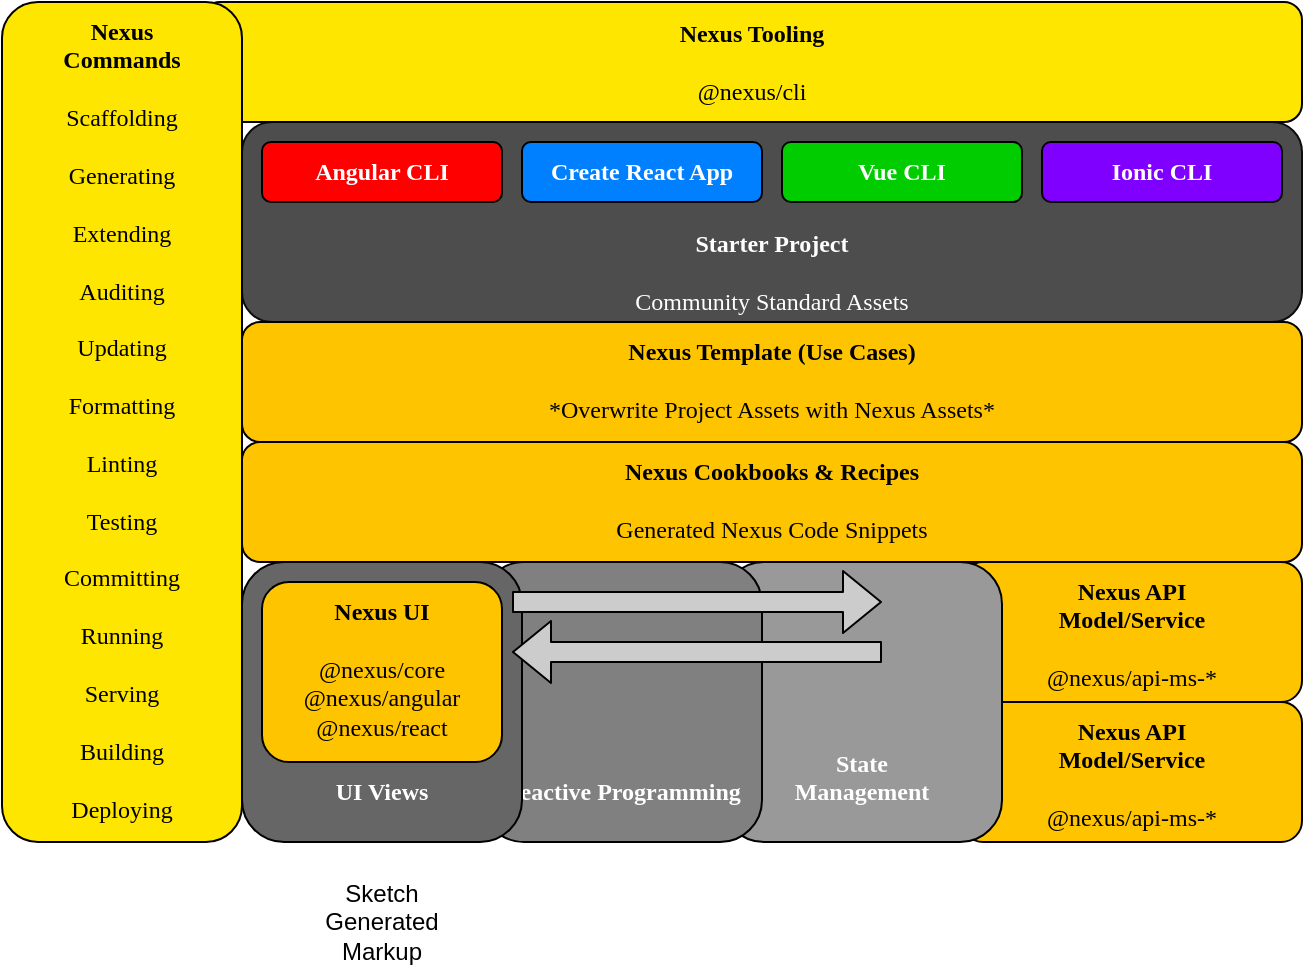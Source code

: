 <mxfile version="14.6.11" type="github">
  <diagram id="j0nWerrw2Snicfc2US4N" name="Page-1">
    <mxGraphModel dx="1554" dy="906" grid="1" gridSize="10" guides="1" tooltips="1" connect="1" arrows="1" fold="1" page="1" pageScale="1" pageWidth="850" pageHeight="1100" math="0" shadow="0">
      <root>
        <mxCell id="0" />
        <mxCell id="1" parent="0" />
        <mxCell id="zGtckxlxDOLURkBdo12I-14" value="&lt;b&gt;Nexus API &lt;br&gt;Model/Service&lt;br&gt;&lt;/b&gt;&lt;br&gt;@nexus/api-ms-*" style="rounded=1;whiteSpace=wrap;html=1;verticalAlign=top;fillColor=#FFC400;fontFamily=Tahoma;spacing=3;" parent="1" vertex="1">
          <mxGeometry x="490" y="320" width="170" height="70" as="geometry" />
        </mxCell>
        <mxCell id="zGtckxlxDOLURkBdo12I-15" value="&lt;b&gt;Nexus API &lt;br&gt;Model/Service&lt;br&gt;&lt;/b&gt;&lt;br&gt;@nexus/api-ms-*" style="rounded=1;whiteSpace=wrap;html=1;verticalAlign=top;fillColor=#FFC400;fontFamily=Tahoma;spacing=3;" parent="1" vertex="1">
          <mxGeometry x="490" y="390" width="170" height="70" as="geometry" />
        </mxCell>
        <mxCell id="zGtckxlxDOLURkBdo12I-10" value="&lt;b&gt;State &lt;br&gt;Management&lt;br&gt;&lt;/b&gt;&lt;br&gt;" style="rounded=1;whiteSpace=wrap;html=1;verticalAlign=bottom;fontColor=#FFFFFF;fontFamily=Tahoma;fillColor=#999999;spacing=3;" parent="1" vertex="1">
          <mxGeometry x="370" y="320" width="140" height="140" as="geometry" />
        </mxCell>
        <mxCell id="zGtckxlxDOLURkBdo12I-11" value="&lt;b&gt;Reactive Programming&lt;/b&gt;&lt;br&gt;&lt;br&gt;" style="rounded=1;whiteSpace=wrap;html=1;verticalAlign=bottom;fontColor=#FFFFFF;fontFamily=Tahoma;fillColor=#808080;spacing=3;" parent="1" vertex="1">
          <mxGeometry x="250" y="320" width="140" height="140" as="geometry" />
        </mxCell>
        <mxCell id="zGtckxlxDOLURkBdo12I-2" value="&lt;b&gt;UI Views&lt;/b&gt;&lt;br&gt;&lt;br&gt;" style="rounded=1;whiteSpace=wrap;html=1;verticalAlign=bottom;fontColor=#FFFFFF;fontFamily=Tahoma;fillColor=#666666;spacing=3;" parent="1" vertex="1">
          <mxGeometry x="130" y="320" width="140" height="140" as="geometry" />
        </mxCell>
        <mxCell id="zGtckxlxDOLURkBdo12I-3" value="&lt;b&gt;Starter Project&lt;br&gt;&lt;/b&gt;&lt;br&gt;Community Standard Assets" style="rounded=1;whiteSpace=wrap;html=1;verticalAlign=bottom;strokeColor=#0D0D0D;fontColor=#FFFFFF;fillColor=#4D4D4D;fontFamily=Tahoma;spacing=3;" parent="1" vertex="1">
          <mxGeometry x="130" y="100" width="530" height="100" as="geometry" />
        </mxCell>
        <mxCell id="zGtckxlxDOLURkBdo12I-4" value="&lt;b&gt;Nexus Cookbooks &amp;amp; Recipes&lt;/b&gt;&lt;br&gt;&lt;br&gt;Generated Nexus Code Snippets" style="rounded=1;whiteSpace=wrap;html=1;verticalAlign=top;strokeColor=#030201;fillColor=#FFC400;fontFamily=Tahoma;spacing=3;" parent="1" vertex="1">
          <mxGeometry x="130" y="260" width="530" height="60" as="geometry" />
        </mxCell>
        <mxCell id="zGtckxlxDOLURkBdo12I-5" value="Angular CLI" style="rounded=1;whiteSpace=wrap;html=1;fontStyle=1;fillColor=#FF0000;fontColor=#FFFFFF;fontFamily=Tahoma;spacing=3;" parent="1" vertex="1">
          <mxGeometry x="140" y="110" width="120" height="30" as="geometry" />
        </mxCell>
        <mxCell id="zGtckxlxDOLURkBdo12I-6" value="Create React App" style="rounded=1;whiteSpace=wrap;html=1;fontStyle=1;fillColor=#007FFF;fontColor=#FFFFFF;fontFamily=Tahoma;spacing=3;" parent="1" vertex="1">
          <mxGeometry x="270" y="110" width="120" height="30" as="geometry" />
        </mxCell>
        <mxCell id="zGtckxlxDOLURkBdo12I-7" value="Vue CLI" style="rounded=1;whiteSpace=wrap;html=1;fillColor=#00CC00;strokeColor=#040503;fontColor=#FFFFFF;fontStyle=1;fontFamily=Tahoma;spacing=3;" parent="1" vertex="1">
          <mxGeometry x="400" y="110" width="120" height="30" as="geometry" />
        </mxCell>
        <mxCell id="zGtckxlxDOLURkBdo12I-8" value="Ionic CLI" style="rounded=1;whiteSpace=wrap;html=1;strokeColor=#030303;fontColor=#FFFFFF;fontStyle=1;fontFamily=Tahoma;fillColor=#7F00FF;spacing=3;" parent="1" vertex="1">
          <mxGeometry x="530" y="110" width="120" height="30" as="geometry" />
        </mxCell>
        <mxCell id="zGtckxlxDOLURkBdo12I-9" value="&lt;b&gt;Nexus UI&lt;/b&gt;&lt;br&gt;&lt;br&gt;@nexus/core&lt;br&gt;@nexus/angular&lt;br&gt;@nexus/react" style="rounded=1;whiteSpace=wrap;html=1;verticalAlign=top;fillColor=#FFC400;fontFamily=Tahoma;spacing=3;" parent="1" vertex="1">
          <mxGeometry x="140" y="330" width="120" height="90" as="geometry" />
        </mxCell>
        <mxCell id="zGtckxlxDOLURkBdo12I-12" value="&lt;b&gt;Nexus Tooling&lt;/b&gt;&lt;br&gt;&lt;br&gt;@nexus/cli" style="rounded=1;whiteSpace=wrap;html=1;fillColor=#ffe600;fontFamily=Tahoma;spacing=3;" parent="1" vertex="1">
          <mxGeometry x="110" y="40" width="550" height="60" as="geometry" />
        </mxCell>
        <mxCell id="zGtckxlxDOLURkBdo12I-13" value="&lt;b&gt;Nexus Template (Use Cases)&lt;br&gt;&lt;/b&gt;&lt;br&gt;*Overwrite Project Assets with Nexus Assets*" style="rounded=1;whiteSpace=wrap;html=1;verticalAlign=top;fillColor=#FFC400;fontFamily=Tahoma;spacing=3;" parent="1" vertex="1">
          <mxGeometry x="130" y="200" width="530" height="60" as="geometry" />
        </mxCell>
        <mxCell id="zGtckxlxDOLURkBdo12I-1" value="&lt;b&gt;Nexus &lt;br&gt;Commands&lt;/b&gt;&lt;br&gt;&lt;br&gt;Scaffolding&lt;br&gt;&lt;br&gt;Generating&lt;br&gt;&lt;br&gt;Extending&lt;br&gt;&lt;br&gt;Auditing&lt;br&gt;&lt;br&gt;Updating&lt;br&gt;&lt;br&gt;Formatting&lt;br&gt;&lt;br&gt;Linting&lt;br&gt;&lt;br&gt;Testing&lt;br&gt;&lt;br&gt;Committing&lt;br&gt;&lt;br&gt;Running&lt;br&gt;&lt;br&gt;Serving&lt;br&gt;&lt;br&gt;Building&lt;br&gt;&lt;br&gt;Deploying" style="rounded=1;whiteSpace=wrap;html=1;fillColor=#FFE600;fontFamily=Tahoma;verticalAlign=top;spacingLeft=5;spacingRight=5;spacing=3;" parent="1" vertex="1">
          <mxGeometry x="10" y="40" width="120" height="420" as="geometry" />
        </mxCell>
        <mxCell id="zGtckxlxDOLURkBdo12I-17" value="" style="shape=flexArrow;endArrow=classic;html=1;width=10;fillColor=#CCCCCC;" parent="1" edge="1">
          <mxGeometry width="50" height="50" relative="1" as="geometry">
            <mxPoint x="265" y="340" as="sourcePoint" />
            <mxPoint x="450" y="340" as="targetPoint" />
          </mxGeometry>
        </mxCell>
        <mxCell id="zGtckxlxDOLURkBdo12I-18" value="" style="shape=flexArrow;endArrow=classic;html=1;fillColor=#CCCCCC;" parent="1" edge="1">
          <mxGeometry width="50" height="50" relative="1" as="geometry">
            <mxPoint x="450" y="365" as="sourcePoint" />
            <mxPoint x="265" y="365" as="targetPoint" />
          </mxGeometry>
        </mxCell>
        <mxCell id="Wk5ijN8eDXQS8kfqvKIR-1" value="Sketch Generated Markup" style="text;html=1;strokeColor=none;fillColor=none;align=center;verticalAlign=middle;whiteSpace=wrap;rounded=0;" vertex="1" parent="1">
          <mxGeometry x="180" y="490" width="40" height="20" as="geometry" />
        </mxCell>
      </root>
    </mxGraphModel>
  </diagram>
</mxfile>
